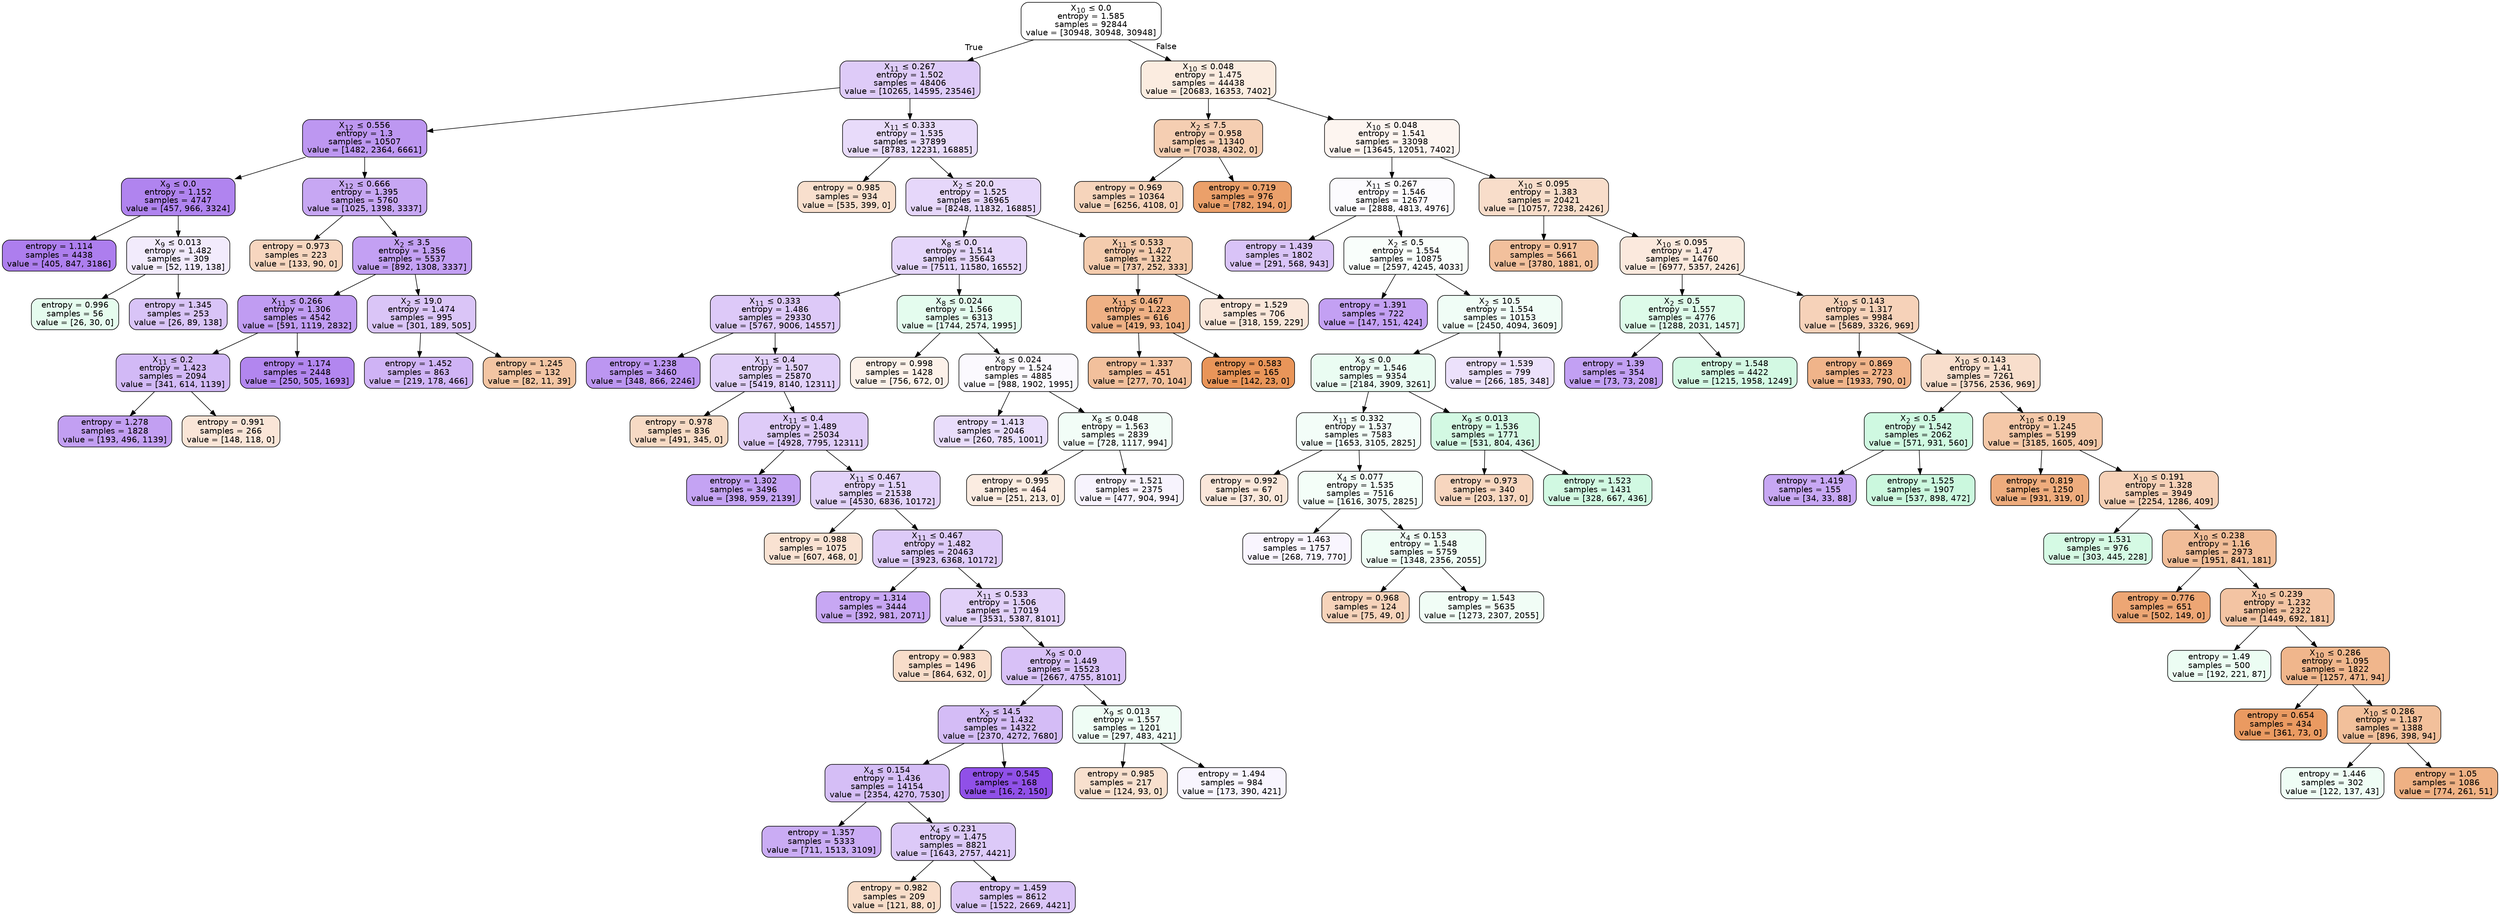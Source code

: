digraph Tree {
node [shape=box, style="filled, rounded", color="black", fontname="helvetica"] ;
edge [fontname="helvetica"] ;
0 [label=<X<SUB>10</SUB> &le; 0.0<br/>entropy = 1.585<br/>samples = 92844<br/>value = [30948, 30948, 30948]>, fillcolor="#ffffff"] ;
1 [label=<X<SUB>11</SUB> &le; 0.267<br/>entropy = 1.502<br/>samples = 48406<br/>value = [10265, 14595, 23546]>, fillcolor="#decbf8"] ;
0 -> 1 [labeldistance=2.5, labelangle=45, headlabel="True"] ;
2 [label=<X<SUB>12</SUB> &le; 0.556<br/>entropy = 1.3<br/>samples = 10507<br/>value = [1482, 2364, 6661]>, fillcolor="#bd97f1"] ;
1 -> 2 ;
3 [label=<X<SUB>9</SUB> &le; 0.0<br/>entropy = 1.152<br/>samples = 4747<br/>value = [457, 966, 3324]>, fillcolor="#b084ef"] ;
2 -> 3 ;
4 [label=<entropy = 1.114<br/>samples = 4438<br/>value = [405, 847, 3186]>, fillcolor="#ad7eee"] ;
3 -> 4 ;
5 [label=<X<SUB>9</SUB> &le; 0.013<br/>entropy = 1.482<br/>samples = 309<br/>value = [52, 119, 138]>, fillcolor="#f2ebfc"] ;
3 -> 5 ;
6 [label=<entropy = 0.996<br/>samples = 56<br/>value = [26, 30, 0]>, fillcolor="#e5fcee"] ;
5 -> 6 ;
7 [label=<entropy = 1.345<br/>samples = 253<br/>value = [26, 89, 138]>, fillcolor="#d9c4f7"] ;
5 -> 7 ;
8 [label=<X<SUB>12</SUB> &le; 0.666<br/>entropy = 1.395<br/>samples = 5760<br/>value = [1025, 1398, 3337]>, fillcolor="#c7a7f3"] ;
2 -> 8 ;
9 [label=<entropy = 0.973<br/>samples = 223<br/>value = [133, 90, 0]>, fillcolor="#f7d6bf"] ;
8 -> 9 ;
10 [label=<X<SUB>2</SUB> &le; 3.5<br/>entropy = 1.356<br/>samples = 5537<br/>value = [892, 1308, 3337]>, fillcolor="#c3a0f3"] ;
8 -> 10 ;
11 [label=<X<SUB>11</SUB> &le; 0.266<br/>entropy = 1.306<br/>samples = 4542<br/>value = [591, 1119, 2832]>, fillcolor="#c09cf2"] ;
10 -> 11 ;
12 [label=<X<SUB>11</SUB> &le; 0.2<br/>entropy = 1.423<br/>samples = 2094<br/>value = [341, 614, 1139]>, fillcolor="#d2b9f6"] ;
11 -> 12 ;
13 [label=<entropy = 1.278<br/>samples = 1828<br/>value = [193, 496, 1139]>, fillcolor="#c29ff2"] ;
12 -> 13 ;
14 [label=<entropy = 0.991<br/>samples = 266<br/>value = [148, 118, 0]>, fillcolor="#fae5d7"] ;
12 -> 14 ;
15 [label=<entropy = 1.174<br/>samples = 2448<br/>value = [250, 505, 1693]>, fillcolor="#b286ef"] ;
11 -> 15 ;
16 [label=<X<SUB>2</SUB> &le; 19.0<br/>entropy = 1.474<br/>samples = 995<br/>value = [301, 189, 505]>, fillcolor="#dac5f7"] ;
10 -> 16 ;
17 [label=<entropy = 1.452<br/>samples = 863<br/>value = [219, 178, 466]>, fillcolor="#cfb3f5"] ;
16 -> 17 ;
18 [label=<entropy = 1.245<br/>samples = 132<br/>value = [82, 11, 39]>, fillcolor="#f3c5a3"] ;
16 -> 18 ;
19 [label=<X<SUB>11</SUB> &le; 0.333<br/>entropy = 1.535<br/>samples = 37899<br/>value = [8783, 12231, 16885]>, fillcolor="#e8dbfa"] ;
1 -> 19 ;
20 [label=<entropy = 0.985<br/>samples = 934<br/>value = [535, 399, 0]>, fillcolor="#f8dfcd"] ;
19 -> 20 ;
21 [label=<X<SUB>2</SUB> &le; 20.0<br/>entropy = 1.525<br/>samples = 36965<br/>value = [8248, 11832, 16885]>, fillcolor="#e6d7fa"] ;
19 -> 21 ;
22 [label=<X<SUB>8</SUB> &le; 0.0<br/>entropy = 1.514<br/>samples = 35643<br/>value = [7511, 11580, 16552]>, fillcolor="#e5d6fa"] ;
21 -> 22 ;
23 [label=<X<SUB>11</SUB> &le; 0.333<br/>entropy = 1.486<br/>samples = 29330<br/>value = [5767, 9006, 14557]>, fillcolor="#ddc9f8"] ;
22 -> 23 ;
24 [label=<entropy = 1.238<br/>samples = 3460<br/>value = [348, 866, 2246]>, fillcolor="#bc96f1"] ;
23 -> 24 ;
25 [label=<X<SUB>11</SUB> &le; 0.4<br/>entropy = 1.507<br/>samples = 25870<br/>value = [5419, 8140, 12311]>, fillcolor="#e1d0f9"] ;
23 -> 25 ;
26 [label=<entropy = 0.978<br/>samples = 836<br/>value = [491, 345, 0]>, fillcolor="#f7dac4"] ;
25 -> 26 ;
27 [label=<X<SUB>11</SUB> &le; 0.4<br/>entropy = 1.489<br/>samples = 25034<br/>value = [4928, 7795, 12311]>, fillcolor="#decbf8"] ;
25 -> 27 ;
28 [label=<entropy = 1.302<br/>samples = 3496<br/>value = [398, 959, 2139]>, fillcolor="#c4a3f3"] ;
27 -> 28 ;
29 [label=<X<SUB>11</SUB> &le; 0.467<br/>entropy = 1.51<br/>samples = 21538<br/>value = [4530, 6836, 10172]>, fillcolor="#e2d2f9"] ;
27 -> 29 ;
30 [label=<entropy = 0.988<br/>samples = 1075<br/>value = [607, 468, 0]>, fillcolor="#f9e2d2"] ;
29 -> 30 ;
31 [label=<X<SUB>11</SUB> &le; 0.467<br/>entropy = 1.482<br/>samples = 20463<br/>value = [3923, 6368, 10172]>, fillcolor="#ddcaf8"] ;
29 -> 31 ;
32 [label=<entropy = 1.314<br/>samples = 3444<br/>value = [392, 981, 2071]>, fillcolor="#c7a7f3"] ;
31 -> 32 ;
33 [label=<X<SUB>11</SUB> &le; 0.533<br/>entropy = 1.506<br/>samples = 17019<br/>value = [3531, 5387, 8101]>, fillcolor="#e2d1f9"] ;
31 -> 33 ;
34 [label=<entropy = 0.983<br/>samples = 1496<br/>value = [864, 632, 0]>, fillcolor="#f8ddca"] ;
33 -> 34 ;
35 [label=<X<SUB>9</SUB> &le; 0.0<br/>entropy = 1.449<br/>samples = 15523<br/>value = [2667, 4755, 8101]>, fillcolor="#d8c1f7"] ;
33 -> 35 ;
36 [label=<X<SUB>2</SUB> &le; 14.5<br/>entropy = 1.432<br/>samples = 14322<br/>value = [2370, 4272, 7680]>, fillcolor="#d4bcf6"] ;
35 -> 36 ;
37 [label=<X<SUB>4</SUB> &le; 0.154<br/>entropy = 1.436<br/>samples = 14154<br/>value = [2354, 4270, 7530]>, fillcolor="#d5bef6"] ;
36 -> 37 ;
38 [label=<entropy = 1.357<br/>samples = 5333<br/>value = [711, 1513, 3109]>, fillcolor="#caacf4"] ;
37 -> 38 ;
39 [label=<X<SUB>4</SUB> &le; 0.231<br/>entropy = 1.475<br/>samples = 8821<br/>value = [1643, 2757, 4421]>, fillcolor="#dcc9f8"] ;
37 -> 39 ;
40 [label=<entropy = 0.982<br/>samples = 209<br/>value = [121, 88, 0]>, fillcolor="#f8ddc9"] ;
39 -> 40 ;
41 [label=<entropy = 1.459<br/>samples = 8612<br/>value = [1522, 2669, 4421]>, fillcolor="#dac5f7"] ;
39 -> 41 ;
42 [label=<entropy = 0.545<br/>samples = 168<br/>value = [16, 2, 150]>, fillcolor="#9050e8"] ;
36 -> 42 ;
43 [label=<X<SUB>9</SUB> &le; 0.013<br/>entropy = 1.557<br/>samples = 1201<br/>value = [297, 483, 421]>, fillcolor="#effdf5"] ;
35 -> 43 ;
44 [label=<entropy = 0.985<br/>samples = 217<br/>value = [124, 93, 0]>, fillcolor="#f8e0ce"] ;
43 -> 44 ;
45 [label=<entropy = 1.494<br/>samples = 984<br/>value = [173, 390, 421]>, fillcolor="#f8f5fe"] ;
43 -> 45 ;
46 [label=<X<SUB>8</SUB> &le; 0.024<br/>entropy = 1.566<br/>samples = 6313<br/>value = [1744, 2574, 1995]>, fillcolor="#e4fcee"] ;
22 -> 46 ;
47 [label=<entropy = 0.998<br/>samples = 1428<br/>value = [756, 672, 0]>, fillcolor="#fcf1e9"] ;
46 -> 47 ;
48 [label=<X<SUB>8</SUB> &le; 0.024<br/>entropy = 1.524<br/>samples = 4885<br/>value = [988, 1902, 1995]>, fillcolor="#fbf9fe"] ;
46 -> 48 ;
49 [label=<entropy = 1.413<br/>samples = 2046<br/>value = [260, 785, 1001]>, fillcolor="#e9ddfb"] ;
48 -> 49 ;
50 [label=<X<SUB>8</SUB> &le; 0.048<br/>entropy = 1.563<br/>samples = 2839<br/>value = [728, 1117, 994]>, fillcolor="#f2fdf7"] ;
48 -> 50 ;
51 [label=<entropy = 0.995<br/>samples = 464<br/>value = [251, 213, 0]>, fillcolor="#fbece1"] ;
50 -> 51 ;
52 [label=<entropy = 1.521<br/>samples = 2375<br/>value = [477, 904, 994]>, fillcolor="#f7f3fd"] ;
50 -> 52 ;
53 [label=<X<SUB>11</SUB> &le; 0.533<br/>entropy = 1.427<br/>samples = 1322<br/>value = [737, 252, 333]>, fillcolor="#f4ccae"] ;
21 -> 53 ;
54 [label=<X<SUB>11</SUB> &le; 0.467<br/>entropy = 1.223<br/>samples = 616<br/>value = [419, 93, 104]>, fillcolor="#efb185"] ;
53 -> 54 ;
55 [label=<entropy = 1.337<br/>samples = 451<br/>value = [277, 70, 104]>, fillcolor="#f2c09c"] ;
54 -> 55 ;
56 [label=<entropy = 0.583<br/>samples = 165<br/>value = [142, 23, 0]>, fillcolor="#e99559"] ;
54 -> 56 ;
57 [label=<entropy = 1.529<br/>samples = 706<br/>value = [318, 159, 229]>, fillcolor="#fae7da"] ;
53 -> 57 ;
58 [label=<X<SUB>10</SUB> &le; 0.048<br/>entropy = 1.475<br/>samples = 44438<br/>value = [20683, 16353, 7402]>, fillcolor="#fbece0"] ;
0 -> 58 [labeldistance=2.5, labelangle=-45, headlabel="False"] ;
59 [label=<X<SUB>2</SUB> &le; 7.5<br/>entropy = 0.958<br/>samples = 11340<br/>value = [7038, 4302, 0]>, fillcolor="#f5ceb2"] ;
58 -> 59 ;
60 [label=<entropy = 0.969<br/>samples = 10364<br/>value = [6256, 4108, 0]>, fillcolor="#f6d4bb"] ;
59 -> 60 ;
61 [label=<entropy = 0.719<br/>samples = 976<br/>value = [782, 194, 0]>, fillcolor="#eba06a"] ;
59 -> 61 ;
62 [label=<X<SUB>10</SUB> &le; 0.048<br/>entropy = 1.541<br/>samples = 33098<br/>value = [13645, 12051, 7402]>, fillcolor="#fdf5f0"] ;
58 -> 62 ;
63 [label=<X<SUB>11</SUB> &le; 0.267<br/>entropy = 1.546<br/>samples = 12677<br/>value = [2888, 4813, 4976]>, fillcolor="#fcfbfe"] ;
62 -> 63 ;
64 [label=<entropy = 1.439<br/>samples = 1802<br/>value = [291, 568, 943]>, fillcolor="#d9c3f7"] ;
63 -> 64 ;
65 [label=<X<SUB>2</SUB> &le; 0.5<br/>entropy = 1.554<br/>samples = 10875<br/>value = [2597, 4245, 4033]>, fillcolor="#f9fefb"] ;
63 -> 65 ;
66 [label=<entropy = 1.391<br/>samples = 722<br/>value = [147, 151, 424]>, fillcolor="#c3a0f3"] ;
65 -> 66 ;
67 [label=<X<SUB>2</SUB> &le; 10.5<br/>entropy = 1.554<br/>samples = 10153<br/>value = [2450, 4094, 3609]>, fillcolor="#f0fdf6"] ;
65 -> 67 ;
68 [label=<X<SUB>9</SUB> &le; 0.0<br/>entropy = 1.546<br/>samples = 9354<br/>value = [2184, 3909, 3261]>, fillcolor="#eafcf2"] ;
67 -> 68 ;
69 [label=<X<SUB>11</SUB> &le; 0.332<br/>entropy = 1.537<br/>samples = 7583<br/>value = [1653, 3105, 2825]>, fillcolor="#f3fdf8"] ;
68 -> 69 ;
70 [label=<entropy = 0.992<br/>samples = 67<br/>value = [37, 30, 0]>, fillcolor="#fae7da"] ;
69 -> 70 ;
71 [label=<X<SUB>4</SUB> &le; 0.077<br/>entropy = 1.535<br/>samples = 7516<br/>value = [1616, 3075, 2825]>, fillcolor="#f4fef8"] ;
69 -> 71 ;
72 [label=<entropy = 1.463<br/>samples = 1757<br/>value = [268, 719, 770]>, fillcolor="#f9f5fe"] ;
71 -> 72 ;
73 [label=<X<SUB>4</SUB> &le; 0.153<br/>entropy = 1.548<br/>samples = 5759<br/>value = [1348, 2356, 2055]>, fillcolor="#effdf5"] ;
71 -> 73 ;
74 [label=<entropy = 0.968<br/>samples = 124<br/>value = [75, 49, 0]>, fillcolor="#f6d3ba"] ;
73 -> 74 ;
75 [label=<entropy = 1.543<br/>samples = 5635<br/>value = [1273, 2307, 2055]>, fillcolor="#f1fdf6"] ;
73 -> 75 ;
76 [label=<X<SUB>9</SUB> &le; 0.013<br/>entropy = 1.536<br/>samples = 1771<br/>value = [531, 804, 436]>, fillcolor="#d3f9e3"] ;
68 -> 76 ;
77 [label=<entropy = 0.973<br/>samples = 340<br/>value = [203, 137, 0]>, fillcolor="#f7d6bf"] ;
76 -> 77 ;
78 [label=<entropy = 1.523<br/>samples = 1431<br/>value = [328, 667, 436]>, fillcolor="#d1f9e2"] ;
76 -> 78 ;
79 [label=<entropy = 1.539<br/>samples = 799<br/>value = [266, 185, 348]>, fillcolor="#ece1fb"] ;
67 -> 79 ;
80 [label=<X<SUB>10</SUB> &le; 0.095<br/>entropy = 1.383<br/>samples = 20421<br/>value = [10757, 7238, 2426]>, fillcolor="#f8ddca"] ;
62 -> 80 ;
81 [label=<entropy = 0.917<br/>samples = 5661<br/>value = [3780, 1881, 0]>, fillcolor="#f2c09c"] ;
80 -> 81 ;
82 [label=<X<SUB>10</SUB> &le; 0.095<br/>entropy = 1.47<br/>samples = 14760<br/>value = [6977, 5357, 2426]>, fillcolor="#fbe9dd"] ;
80 -> 82 ;
83 [label=<X<SUB>2</SUB> &le; 0.5<br/>entropy = 1.557<br/>samples = 4776<br/>value = [1288, 2031, 1457]>, fillcolor="#ddfbe9"] ;
82 -> 83 ;
84 [label=<entropy = 1.39<br/>samples = 354<br/>value = [73, 73, 208]>, fillcolor="#c2a0f3"] ;
83 -> 84 ;
85 [label=<entropy = 1.548<br/>samples = 4422<br/>value = [1215, 1958, 1249]>, fillcolor="#d3f9e3"] ;
83 -> 85 ;
86 [label=<X<SUB>10</SUB> &le; 0.143<br/>entropy = 1.317<br/>samples = 9984<br/>value = [5689, 3326, 969]>, fillcolor="#f6d2b9"] ;
82 -> 86 ;
87 [label=<entropy = 0.869<br/>samples = 2723<br/>value = [1933, 790, 0]>, fillcolor="#f0b48a"] ;
86 -> 87 ;
88 [label=<X<SUB>10</SUB> &le; 0.143<br/>entropy = 1.41<br/>samples = 7261<br/>value = [3756, 2536, 969]>, fillcolor="#f8decc"] ;
86 -> 88 ;
89 [label=<X<SUB>2</SUB> &le; 0.5<br/>entropy = 1.542<br/>samples = 2062<br/>value = [571, 931, 560]>, fillcolor="#cff9e1"] ;
88 -> 89 ;
90 [label=<entropy = 1.419<br/>samples = 155<br/>value = [34, 33, 88]>, fillcolor="#c7a7f3"] ;
89 -> 90 ;
91 [label=<entropy = 1.525<br/>samples = 1907<br/>value = [537, 898, 472]>, fillcolor="#cbf8de"] ;
89 -> 91 ;
92 [label=<X<SUB>10</SUB> &le; 0.19<br/>entropy = 1.245<br/>samples = 5199<br/>value = [3185, 1605, 409]>, fillcolor="#f4c8a8"] ;
88 -> 92 ;
93 [label=<entropy = 0.819<br/>samples = 1250<br/>value = [931, 319, 0]>, fillcolor="#eeac7d"] ;
92 -> 93 ;
94 [label=<X<SUB>10</SUB> &le; 0.191<br/>entropy = 1.328<br/>samples = 3949<br/>value = [2254, 1286, 409]>, fillcolor="#f6d1b7"] ;
92 -> 94 ;
95 [label=<entropy = 1.531<br/>samples = 976<br/>value = [303, 445, 228]>, fillcolor="#d5fae4"] ;
94 -> 95 ;
96 [label=<X<SUB>10</SUB> &le; 0.238<br/>entropy = 1.16<br/>samples = 2973<br/>value = [1951, 841, 181]>, fillcolor="#f1bd98"] ;
94 -> 96 ;
97 [label=<entropy = 0.776<br/>samples = 651<br/>value = [502, 149, 0]>, fillcolor="#eda674"] ;
96 -> 97 ;
98 [label=<X<SUB>10</SUB> &le; 0.239<br/>entropy = 1.232<br/>samples = 2322<br/>value = [1449, 692, 181]>, fillcolor="#f3c4a3"] ;
96 -> 98 ;
99 [label=<entropy = 1.49<br/>samples = 500<br/>value = [192, 221, 87]>, fillcolor="#ecfdf3"] ;
98 -> 99 ;
100 [label=<X<SUB>10</SUB> &le; 0.286<br/>entropy = 1.095<br/>samples = 1822<br/>value = [1257, 471, 94]>, fillcolor="#f0b68c"] ;
98 -> 100 ;
101 [label=<entropy = 0.654<br/>samples = 434<br/>value = [361, 73, 0]>, fillcolor="#ea9a61"] ;
100 -> 101 ;
102 [label=<X<SUB>10</SUB> &le; 0.286<br/>entropy = 1.187<br/>samples = 1388<br/>value = [896, 398, 94]>, fillcolor="#f2c09b"] ;
100 -> 102 ;
103 [label=<entropy = 1.446<br/>samples = 302<br/>value = [122, 137, 43]>, fillcolor="#effdf5"] ;
102 -> 103 ;
104 [label=<entropy = 1.05<br/>samples = 1086<br/>value = [774, 261, 51]>, fillcolor="#efb184"] ;
102 -> 104 ;
}